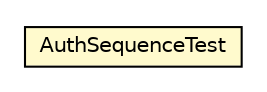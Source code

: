 #!/usr/local/bin/dot
#
# Class diagram 
# Generated by UMLGraph version R5_6-24-gf6e263 (http://www.umlgraph.org/)
#

digraph G {
	edge [fontname="Helvetica",fontsize=10,labelfontname="Helvetica",labelfontsize=10];
	node [fontname="Helvetica",fontsize=10,shape=plaintext];
	nodesep=0.25;
	ranksep=0.5;
	// net.trajano.auth.test.AuthSequenceTest
	c42 [label=<<table title="net.trajano.auth.test.AuthSequenceTest" border="0" cellborder="1" cellspacing="0" cellpadding="2" port="p" bgcolor="lemonChiffon" href="./AuthSequenceTest.html">
		<tr><td><table border="0" cellspacing="0" cellpadding="1">
<tr><td align="center" balign="center"> AuthSequenceTest </td></tr>
		</table></td></tr>
		</table>>, URL="./AuthSequenceTest.html", fontname="Helvetica", fontcolor="black", fontsize=10.0];
}

